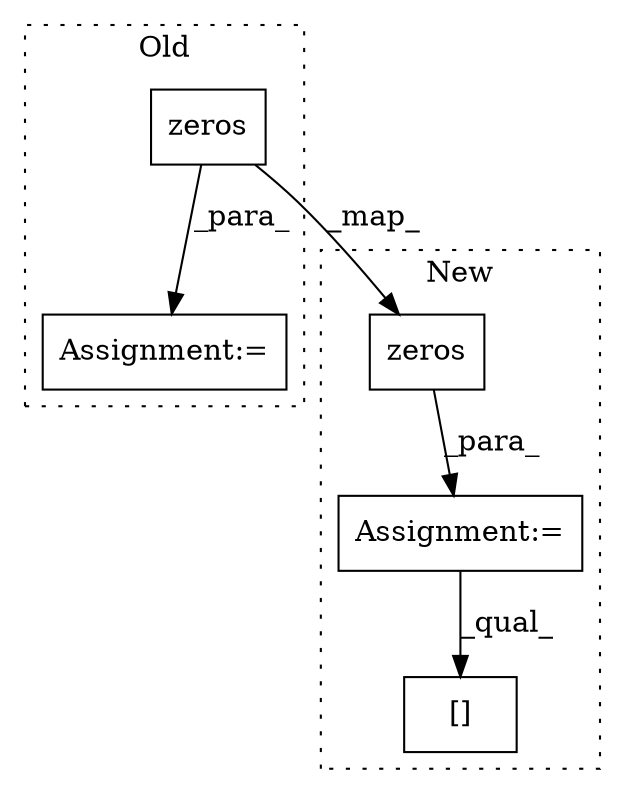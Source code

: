 digraph G {
subgraph cluster0 {
1 [label="zeros" a="32" s="29019,29074" l="15,2" shape="box"];
4 [label="Assignment:=" a="7" s="28860" l="2" shape="box"];
label = "Old";
style="dotted";
}
subgraph cluster1 {
2 [label="zeros" a="32" s="28888,28943" l="15,2" shape="box"];
3 [label="Assignment:=" a="7" s="28881" l="1" shape="box"];
5 [label="[]" a="2" s="28955,29008" l="11,1" shape="box"];
label = "New";
style="dotted";
}
1 -> 4 [label="_para_"];
1 -> 2 [label="_map_"];
2 -> 3 [label="_para_"];
3 -> 5 [label="_qual_"];
}